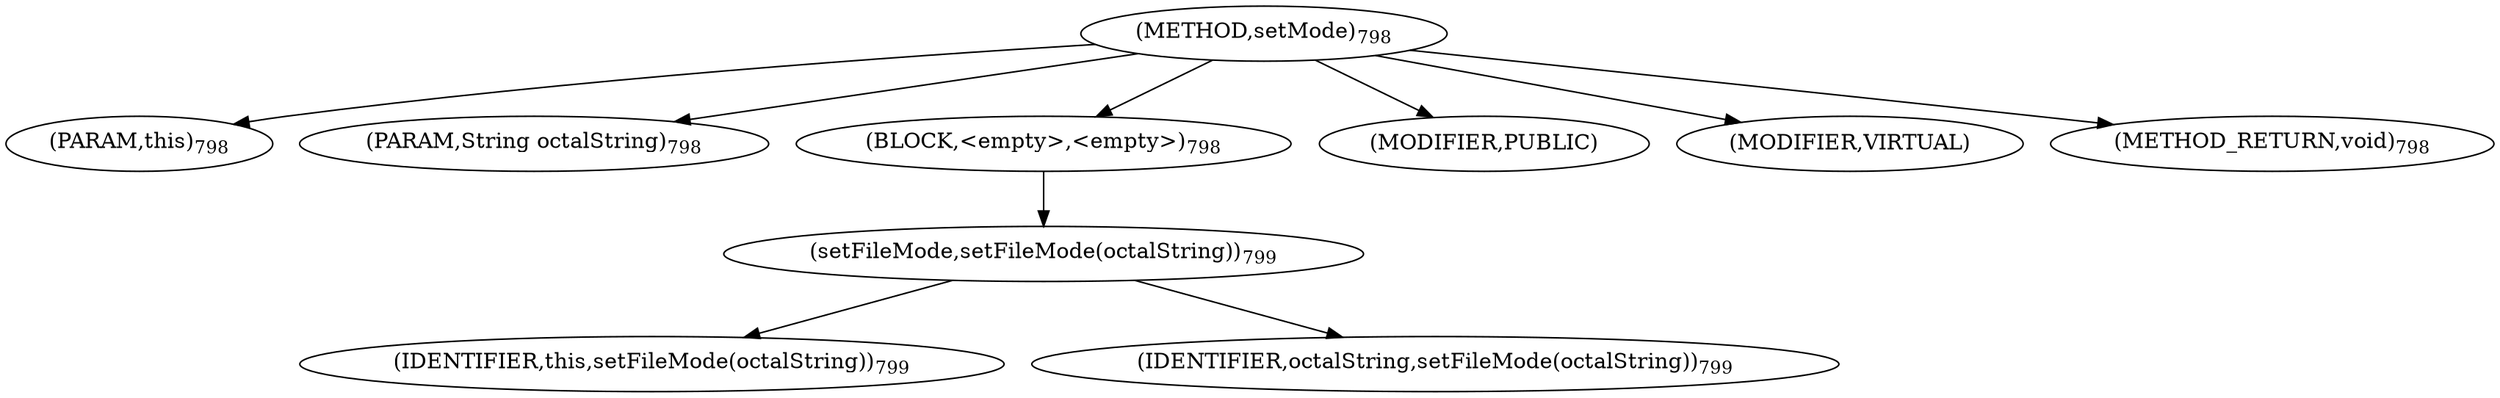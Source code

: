 digraph "setMode" {  
"1835" [label = <(METHOD,setMode)<SUB>798</SUB>> ]
"105" [label = <(PARAM,this)<SUB>798</SUB>> ]
"1836" [label = <(PARAM,String octalString)<SUB>798</SUB>> ]
"1837" [label = <(BLOCK,&lt;empty&gt;,&lt;empty&gt;)<SUB>798</SUB>> ]
"1838" [label = <(setFileMode,setFileMode(octalString))<SUB>799</SUB>> ]
"104" [label = <(IDENTIFIER,this,setFileMode(octalString))<SUB>799</SUB>> ]
"1839" [label = <(IDENTIFIER,octalString,setFileMode(octalString))<SUB>799</SUB>> ]
"1840" [label = <(MODIFIER,PUBLIC)> ]
"1841" [label = <(MODIFIER,VIRTUAL)> ]
"1842" [label = <(METHOD_RETURN,void)<SUB>798</SUB>> ]
  "1835" -> "105" 
  "1835" -> "1836" 
  "1835" -> "1837" 
  "1835" -> "1840" 
  "1835" -> "1841" 
  "1835" -> "1842" 
  "1837" -> "1838" 
  "1838" -> "104" 
  "1838" -> "1839" 
}
